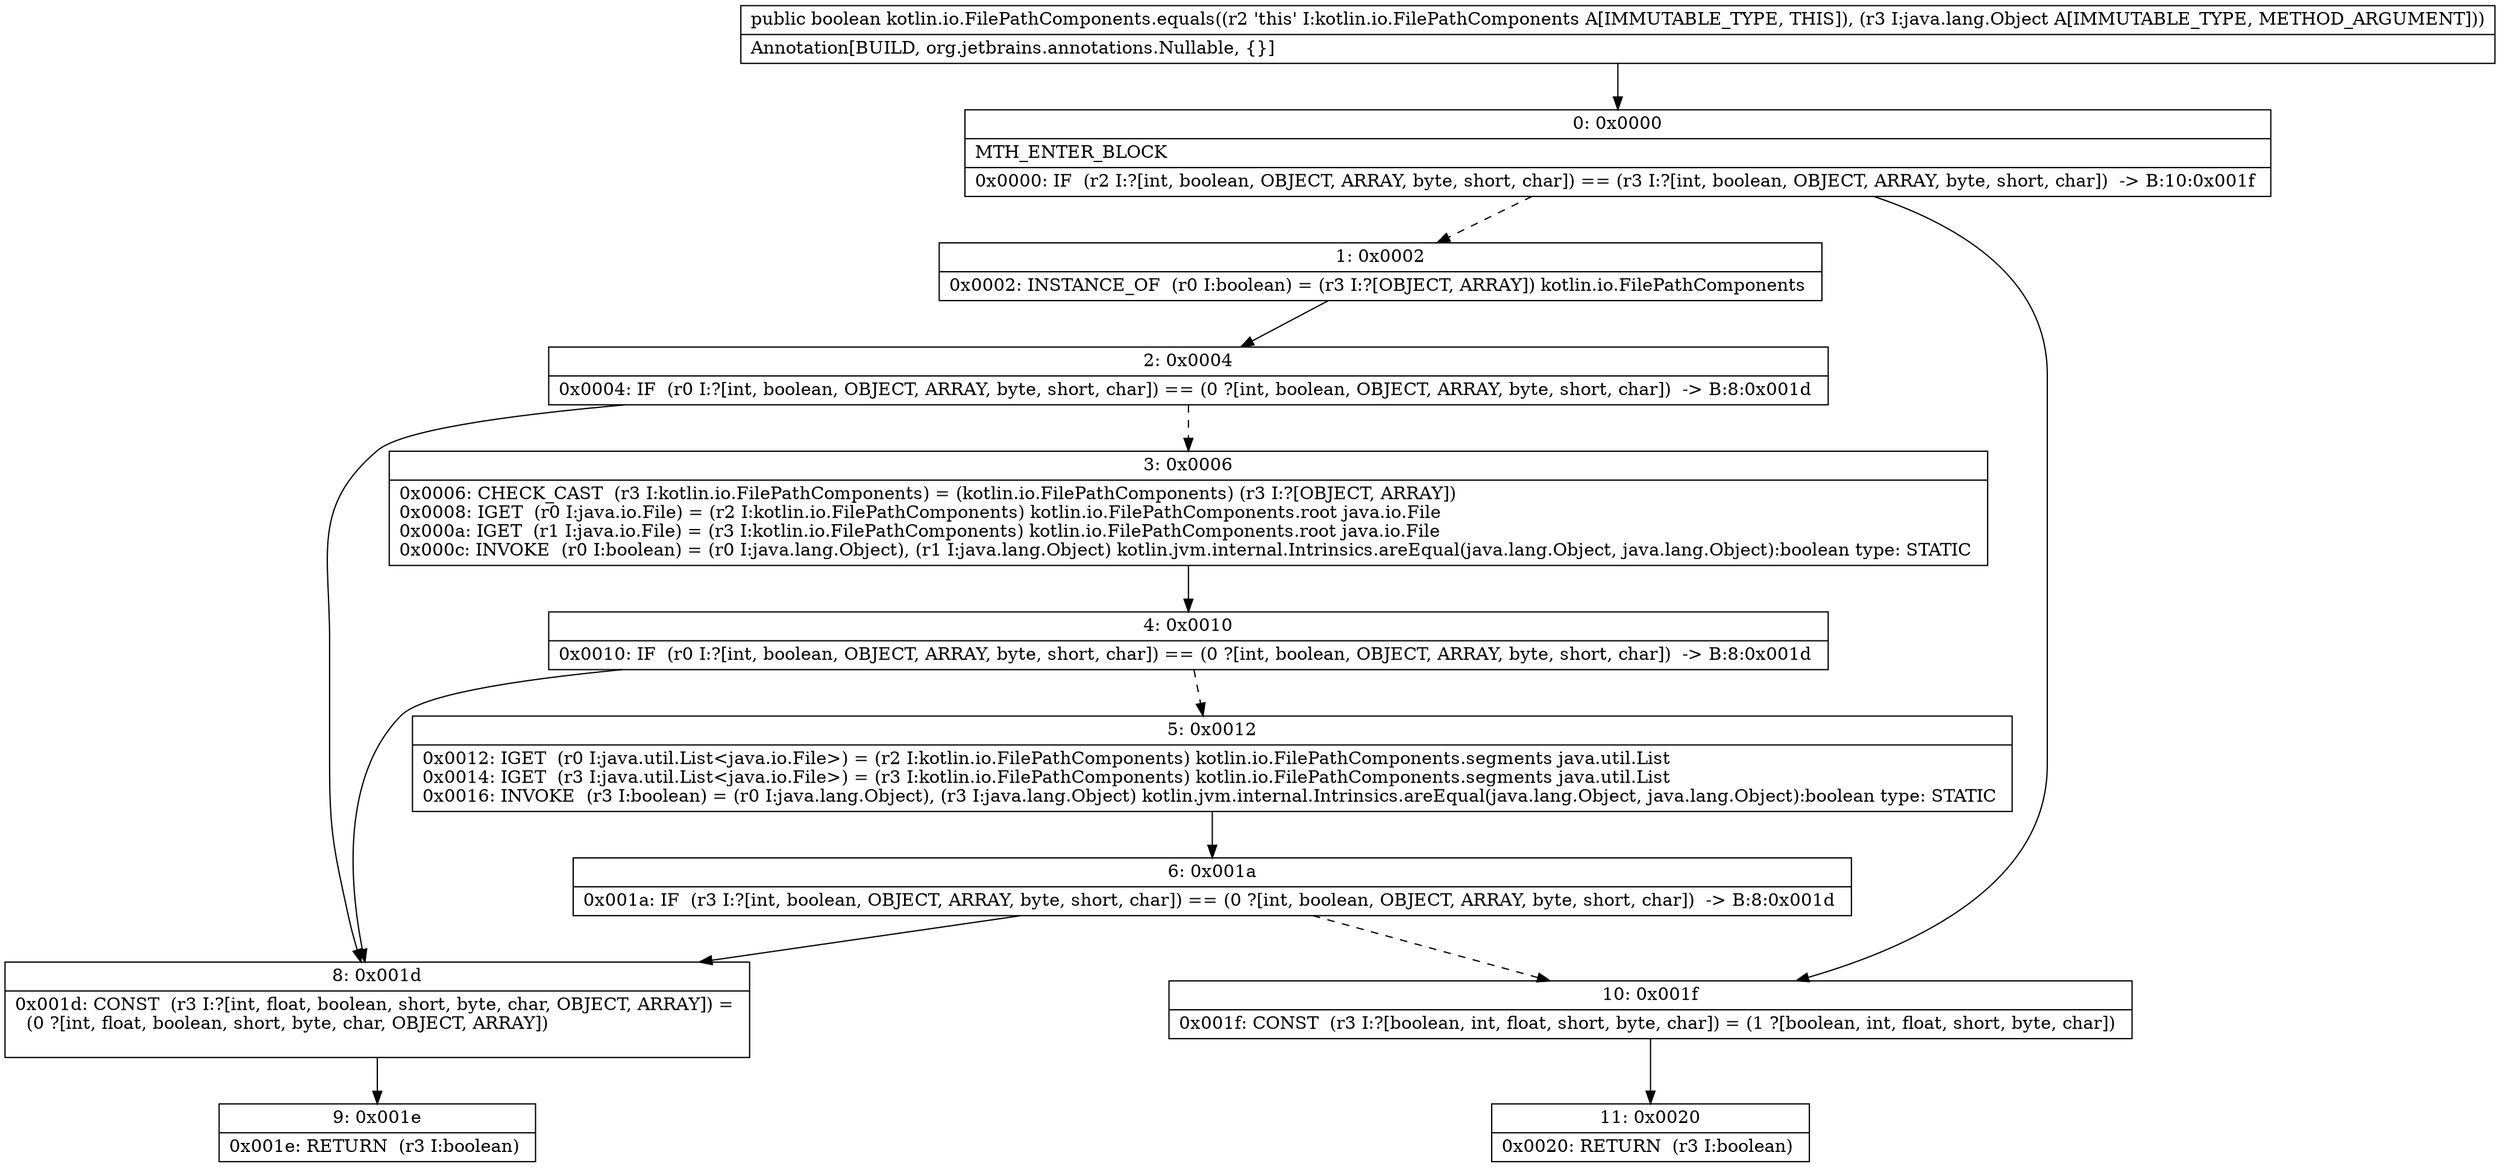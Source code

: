 digraph "CFG forkotlin.io.FilePathComponents.equals(Ljava\/lang\/Object;)Z" {
Node_0 [shape=record,label="{0\:\ 0x0000|MTH_ENTER_BLOCK\l|0x0000: IF  (r2 I:?[int, boolean, OBJECT, ARRAY, byte, short, char]) == (r3 I:?[int, boolean, OBJECT, ARRAY, byte, short, char])  \-\> B:10:0x001f \l}"];
Node_1 [shape=record,label="{1\:\ 0x0002|0x0002: INSTANCE_OF  (r0 I:boolean) = (r3 I:?[OBJECT, ARRAY]) kotlin.io.FilePathComponents \l}"];
Node_2 [shape=record,label="{2\:\ 0x0004|0x0004: IF  (r0 I:?[int, boolean, OBJECT, ARRAY, byte, short, char]) == (0 ?[int, boolean, OBJECT, ARRAY, byte, short, char])  \-\> B:8:0x001d \l}"];
Node_3 [shape=record,label="{3\:\ 0x0006|0x0006: CHECK_CAST  (r3 I:kotlin.io.FilePathComponents) = (kotlin.io.FilePathComponents) (r3 I:?[OBJECT, ARRAY]) \l0x0008: IGET  (r0 I:java.io.File) = (r2 I:kotlin.io.FilePathComponents) kotlin.io.FilePathComponents.root java.io.File \l0x000a: IGET  (r1 I:java.io.File) = (r3 I:kotlin.io.FilePathComponents) kotlin.io.FilePathComponents.root java.io.File \l0x000c: INVOKE  (r0 I:boolean) = (r0 I:java.lang.Object), (r1 I:java.lang.Object) kotlin.jvm.internal.Intrinsics.areEqual(java.lang.Object, java.lang.Object):boolean type: STATIC \l}"];
Node_4 [shape=record,label="{4\:\ 0x0010|0x0010: IF  (r0 I:?[int, boolean, OBJECT, ARRAY, byte, short, char]) == (0 ?[int, boolean, OBJECT, ARRAY, byte, short, char])  \-\> B:8:0x001d \l}"];
Node_5 [shape=record,label="{5\:\ 0x0012|0x0012: IGET  (r0 I:java.util.List\<java.io.File\>) = (r2 I:kotlin.io.FilePathComponents) kotlin.io.FilePathComponents.segments java.util.List \l0x0014: IGET  (r3 I:java.util.List\<java.io.File\>) = (r3 I:kotlin.io.FilePathComponents) kotlin.io.FilePathComponents.segments java.util.List \l0x0016: INVOKE  (r3 I:boolean) = (r0 I:java.lang.Object), (r3 I:java.lang.Object) kotlin.jvm.internal.Intrinsics.areEqual(java.lang.Object, java.lang.Object):boolean type: STATIC \l}"];
Node_6 [shape=record,label="{6\:\ 0x001a|0x001a: IF  (r3 I:?[int, boolean, OBJECT, ARRAY, byte, short, char]) == (0 ?[int, boolean, OBJECT, ARRAY, byte, short, char])  \-\> B:8:0x001d \l}"];
Node_8 [shape=record,label="{8\:\ 0x001d|0x001d: CONST  (r3 I:?[int, float, boolean, short, byte, char, OBJECT, ARRAY]) = \l  (0 ?[int, float, boolean, short, byte, char, OBJECT, ARRAY])\l \l}"];
Node_9 [shape=record,label="{9\:\ 0x001e|0x001e: RETURN  (r3 I:boolean) \l}"];
Node_10 [shape=record,label="{10\:\ 0x001f|0x001f: CONST  (r3 I:?[boolean, int, float, short, byte, char]) = (1 ?[boolean, int, float, short, byte, char]) \l}"];
Node_11 [shape=record,label="{11\:\ 0x0020|0x0020: RETURN  (r3 I:boolean) \l}"];
MethodNode[shape=record,label="{public boolean kotlin.io.FilePathComponents.equals((r2 'this' I:kotlin.io.FilePathComponents A[IMMUTABLE_TYPE, THIS]), (r3 I:java.lang.Object A[IMMUTABLE_TYPE, METHOD_ARGUMENT]))  | Annotation[BUILD, org.jetbrains.annotations.Nullable, \{\}]\l}"];
MethodNode -> Node_0;
Node_0 -> Node_1[style=dashed];
Node_0 -> Node_10;
Node_1 -> Node_2;
Node_2 -> Node_3[style=dashed];
Node_2 -> Node_8;
Node_3 -> Node_4;
Node_4 -> Node_5[style=dashed];
Node_4 -> Node_8;
Node_5 -> Node_6;
Node_6 -> Node_8;
Node_6 -> Node_10[style=dashed];
Node_8 -> Node_9;
Node_10 -> Node_11;
}

